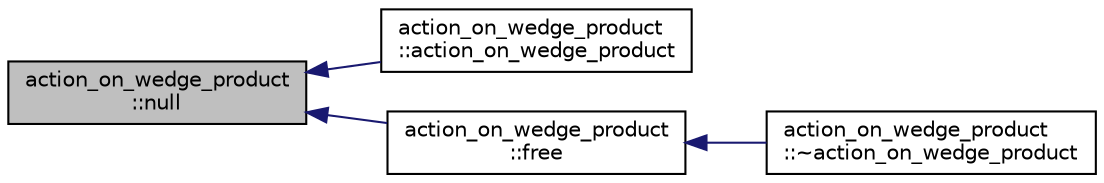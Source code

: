digraph "action_on_wedge_product::null"
{
  edge [fontname="Helvetica",fontsize="10",labelfontname="Helvetica",labelfontsize="10"];
  node [fontname="Helvetica",fontsize="10",shape=record];
  rankdir="LR";
  Node708 [label="action_on_wedge_product\l::null",height=0.2,width=0.4,color="black", fillcolor="grey75", style="filled", fontcolor="black"];
  Node708 -> Node709 [dir="back",color="midnightblue",fontsize="10",style="solid",fontname="Helvetica"];
  Node709 [label="action_on_wedge_product\l::action_on_wedge_product",height=0.2,width=0.4,color="black", fillcolor="white", style="filled",URL="$d0/deb/classaction__on__wedge__product.html#ae3a5080e2a44475ec8d8b600fab71d9a"];
  Node708 -> Node710 [dir="back",color="midnightblue",fontsize="10",style="solid",fontname="Helvetica"];
  Node710 [label="action_on_wedge_product\l::free",height=0.2,width=0.4,color="black", fillcolor="white", style="filled",URL="$d0/deb/classaction__on__wedge__product.html#a1f515c681daf5c8690df1d9cdb76e2cf"];
  Node710 -> Node711 [dir="back",color="midnightblue",fontsize="10",style="solid",fontname="Helvetica"];
  Node711 [label="action_on_wedge_product\l::~action_on_wedge_product",height=0.2,width=0.4,color="black", fillcolor="white", style="filled",URL="$d0/deb/classaction__on__wedge__product.html#a5a8182a912819b2de07b48b95b3a36cf"];
}
